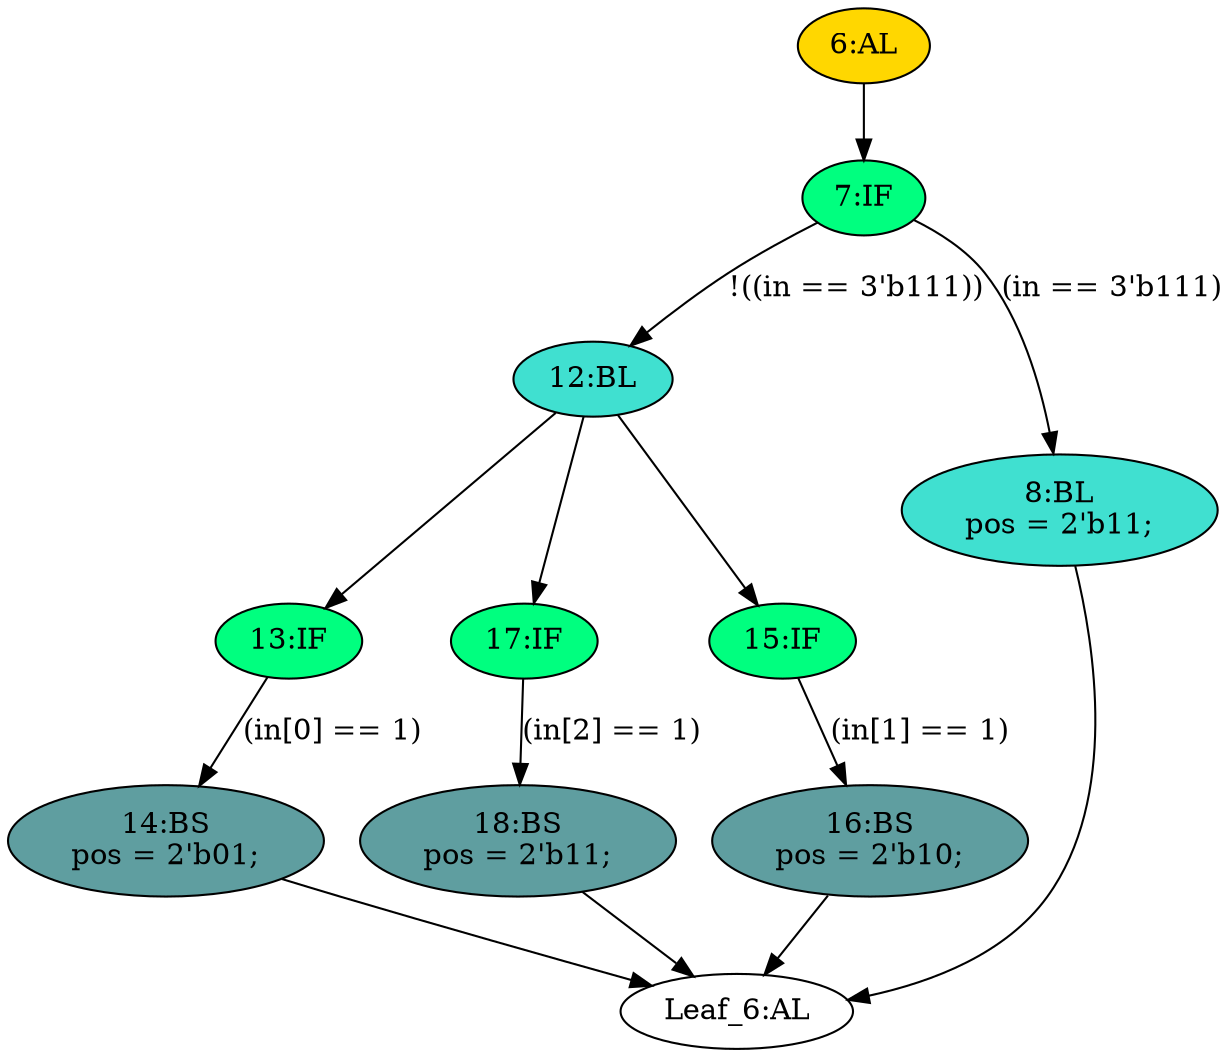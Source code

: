 strict digraph "compose( ,  )" {
	node [label="\N"];
	"18:BS"	[ast="<pyverilog.vparser.ast.BlockingSubstitution object at 0x7f00538a6390>",
		fillcolor=cadetblue,
		label="18:BS
pos = 2'b11;",
		statements="[<pyverilog.vparser.ast.BlockingSubstitution object at 0x7f00538a6390>]",
		style=filled,
		typ=BlockingSubstitution];
	"Leaf_6:AL"	[def_var="['pos']",
		label="Leaf_6:AL"];
	"18:BS" -> "Leaf_6:AL"	[cond="[]",
		lineno=None];
	"12:BL"	[ast="<pyverilog.vparser.ast.Block object at 0x7f00538b1590>",
		fillcolor=turquoise,
		label="12:BL",
		statements="[]",
		style=filled,
		typ=Block];
	"13:IF"	[ast="<pyverilog.vparser.ast.IfStatement object at 0x7f005384eed0>",
		fillcolor=springgreen,
		label="13:IF",
		statements="[]",
		style=filled,
		typ=IfStatement];
	"12:BL" -> "13:IF"	[cond="[]",
		lineno=None];
	"17:IF"	[ast="<pyverilog.vparser.ast.IfStatement object at 0x7f00538a6990>",
		fillcolor=springgreen,
		label="17:IF",
		statements="[]",
		style=filled,
		typ=IfStatement];
	"12:BL" -> "17:IF"	[cond="[]",
		lineno=None];
	"15:IF"	[ast="<pyverilog.vparser.ast.IfStatement object at 0x7f00538b1290>",
		fillcolor=springgreen,
		label="15:IF",
		statements="[]",
		style=filled,
		typ=IfStatement];
	"12:BL" -> "15:IF"	[cond="[]",
		lineno=None];
	"6:AL"	[ast="<pyverilog.vparser.ast.Always object at 0x7f00539357d0>",
		clk_sens=False,
		fillcolor=gold,
		label="6:AL",
		sens="['in', 'pos']",
		statements="[]",
		style=filled,
		typ=Always,
		use_var="['in']"];
	"7:IF"	[ast="<pyverilog.vparser.ast.IfStatement object at 0x7f00538a37d0>",
		fillcolor=springgreen,
		label="7:IF",
		statements="[]",
		style=filled,
		typ=IfStatement];
	"6:AL" -> "7:IF"	[cond="[]",
		lineno=None];
	"8:BL"	[ast="<pyverilog.vparser.ast.Block object at 0x7f00538b7210>",
		fillcolor=turquoise,
		label="8:BL
pos = 2'b11;",
		statements="[<pyverilog.vparser.ast.BlockingSubstitution object at 0x7f00538a3150>]",
		style=filled,
		typ=Block];
	"8:BL" -> "Leaf_6:AL"	[cond="[]",
		lineno=None];
	"14:BS"	[ast="<pyverilog.vparser.ast.BlockingSubstitution object at 0x7f005384e510>",
		fillcolor=cadetblue,
		label="14:BS
pos = 2'b01;",
		statements="[<pyverilog.vparser.ast.BlockingSubstitution object at 0x7f005384e510>]",
		style=filled,
		typ=BlockingSubstitution];
	"13:IF" -> "14:BS"	[cond="['in']",
		label="(in[0] == 1)",
		lineno=13];
	"14:BS" -> "Leaf_6:AL"	[cond="[]",
		lineno=None];
	"16:BS"	[ast="<pyverilog.vparser.ast.BlockingSubstitution object at 0x7f00538bdc90>",
		fillcolor=cadetblue,
		label="16:BS
pos = 2'b10;",
		statements="[<pyverilog.vparser.ast.BlockingSubstitution object at 0x7f00538bdc90>]",
		style=filled,
		typ=BlockingSubstitution];
	"16:BS" -> "Leaf_6:AL"	[cond="[]",
		lineno=None];
	"17:IF" -> "18:BS"	[cond="['in']",
		label="(in[2] == 1)",
		lineno=17];
	"15:IF" -> "16:BS"	[cond="['in']",
		label="(in[1] == 1)",
		lineno=15];
	"7:IF" -> "12:BL"	[cond="['in']",
		label="!((in == 3'b111))",
		lineno=7];
	"7:IF" -> "8:BL"	[cond="['in']",
		label="(in == 3'b111)",
		lineno=7];
}
